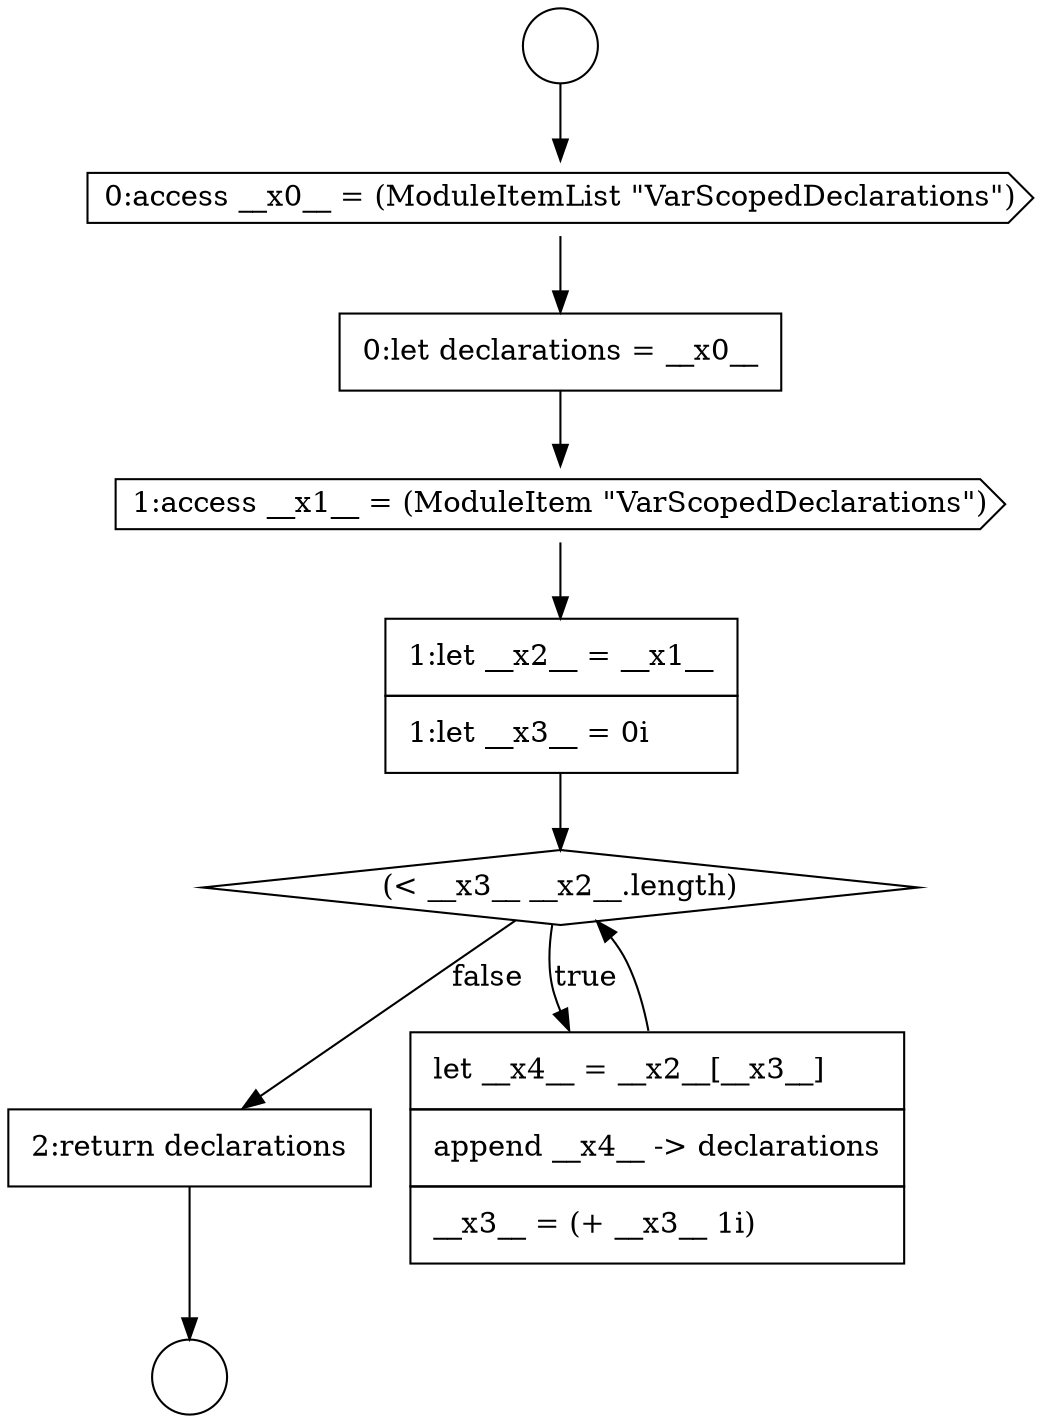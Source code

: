 digraph {
  node9907 [shape=diamond, label=<<font color="black">(&lt; __x3__ __x2__.length)</font>> color="black" fillcolor="white" style=filled]
  node9901 [shape=circle label=" " color="black" fillcolor="white" style=filled]
  node9909 [shape=none, margin=0, label=<<font color="black">
    <table border="0" cellborder="1" cellspacing="0" cellpadding="10">
      <tr><td align="left">2:return declarations</td></tr>
    </table>
  </font>> color="black" fillcolor="white" style=filled]
  node9904 [shape=none, margin=0, label=<<font color="black">
    <table border="0" cellborder="1" cellspacing="0" cellpadding="10">
      <tr><td align="left">0:let declarations = __x0__</td></tr>
    </table>
  </font>> color="black" fillcolor="white" style=filled]
  node9903 [shape=cds, label=<<font color="black">0:access __x0__ = (ModuleItemList &quot;VarScopedDeclarations&quot;)</font>> color="black" fillcolor="white" style=filled]
  node9905 [shape=cds, label=<<font color="black">1:access __x1__ = (ModuleItem &quot;VarScopedDeclarations&quot;)</font>> color="black" fillcolor="white" style=filled]
  node9902 [shape=circle label=" " color="black" fillcolor="white" style=filled]
  node9906 [shape=none, margin=0, label=<<font color="black">
    <table border="0" cellborder="1" cellspacing="0" cellpadding="10">
      <tr><td align="left">1:let __x2__ = __x1__</td></tr>
      <tr><td align="left">1:let __x3__ = 0i</td></tr>
    </table>
  </font>> color="black" fillcolor="white" style=filled]
  node9908 [shape=none, margin=0, label=<<font color="black">
    <table border="0" cellborder="1" cellspacing="0" cellpadding="10">
      <tr><td align="left">let __x4__ = __x2__[__x3__]</td></tr>
      <tr><td align="left">append __x4__ -&gt; declarations</td></tr>
      <tr><td align="left">__x3__ = (+ __x3__ 1i)</td></tr>
    </table>
  </font>> color="black" fillcolor="white" style=filled]
  node9905 -> node9906 [ color="black"]
  node9903 -> node9904 [ color="black"]
  node9904 -> node9905 [ color="black"]
  node9901 -> node9903 [ color="black"]
  node9908 -> node9907 [ color="black"]
  node9906 -> node9907 [ color="black"]
  node9909 -> node9902 [ color="black"]
  node9907 -> node9908 [label=<<font color="black">true</font>> color="black"]
  node9907 -> node9909 [label=<<font color="black">false</font>> color="black"]
}
